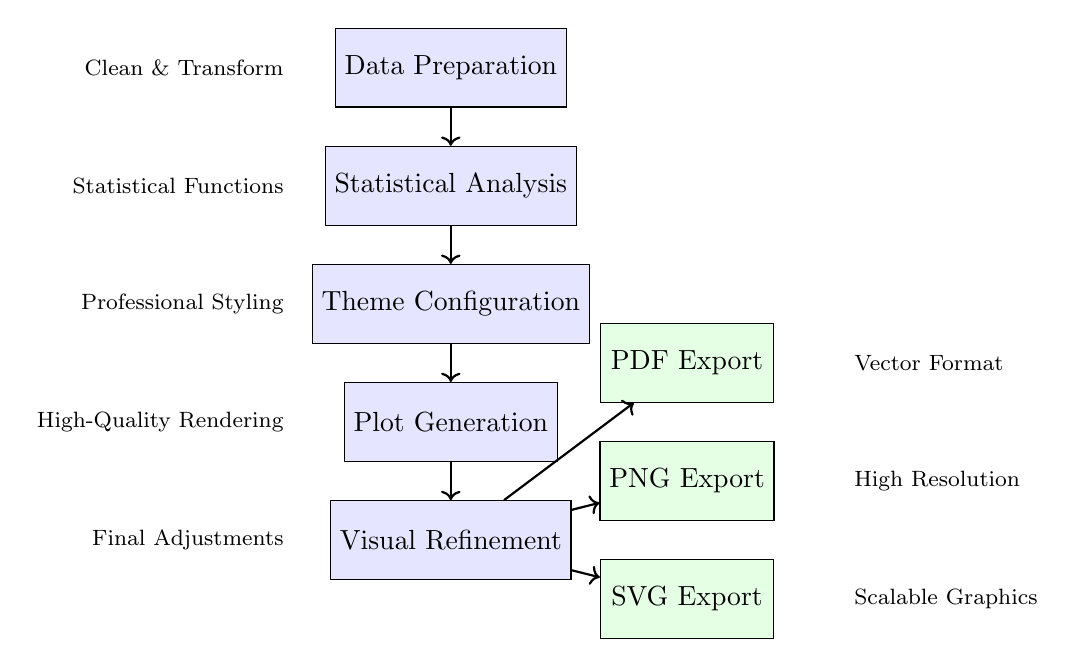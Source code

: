 \begin{tikzpicture}[
    stage/.style={rectangle, draw, fill=blue!10, minimum width=2.2cm, minimum height=1cm, text centered},
    output/.style={rectangle, draw, fill=green!10, minimum width=2.2cm, minimum height=1cm, text centered},
    arrow/.style={thick, ->}
]

% Vertical pipeline layout
\node[stage] (data) at (0,6) {Data Preparation};
\node[stage] (analysis) at (0,4.5) {Statistical Analysis};
\node[stage] (styling) at (0,3) {Theme Configuration};
\node[stage] (plotting) at (0,1.5) {Plot Generation};
\node[stage] (refinement) at (0,0) {Visual Refinement};

% Output formats
\node[output] (pdf) at (3,2.25) {PDF Export};
\node[output] (png) at (3,0.75) {PNG Export};
\node[output] (svg) at (3,-0.75) {SVG Export};

% Process flow
\draw[arrow] (data) -- (analysis);
\draw[arrow] (analysis) -- (styling);
\draw[arrow] (styling) -- (plotting);
\draw[arrow] (plotting) -- (refinement);

% Output arrows
\draw[arrow] (refinement) -- (pdf);
\draw[arrow] (refinement) -- (png);
\draw[arrow] (refinement) -- (svg);

% Side annotations
\node[left] at (-2,6) {\footnotesize Clean \& Transform};
\node[left] at (-2,4.5) {\footnotesize Statistical Functions};
\node[left] at (-2,3) {\footnotesize Professional Styling};
\node[left] at (-2,1.5) {\footnotesize High-Quality Rendering};
\node[left] at (-2,0) {\footnotesize Final Adjustments};

% Quality indicators
\node[right] at (5,2.25) {\footnotesize Vector Format};
\node[right] at (5,0.75) {\footnotesize High Resolution};
\node[right] at (5,-0.75) {\footnotesize Scalable Graphics};

\end{tikzpicture}
